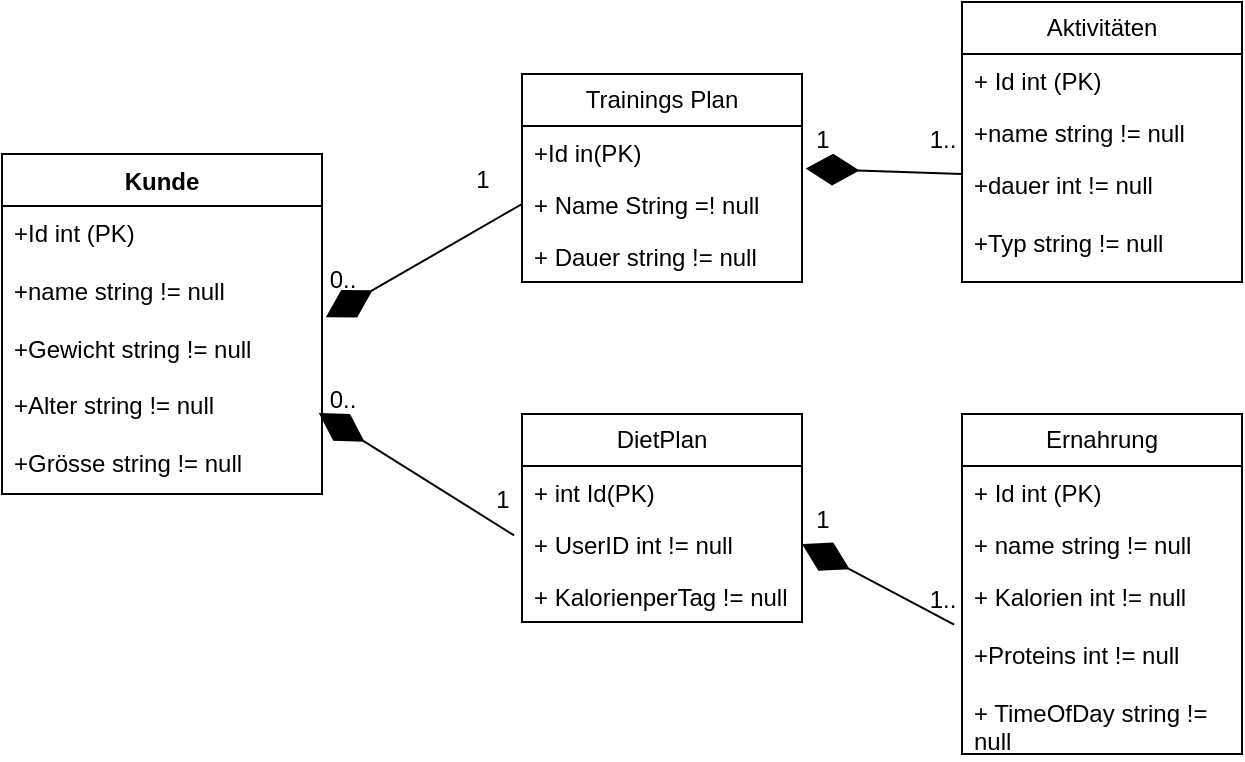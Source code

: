 <mxfile version="24.2.5" type="device">
  <diagram name="Seite-1" id="fxTCoQSqkQ5oMB2m1nn2">
    <mxGraphModel dx="1434" dy="790" grid="1" gridSize="10" guides="1" tooltips="1" connect="1" arrows="1" fold="1" page="1" pageScale="1" pageWidth="827" pageHeight="1169" math="0" shadow="0">
      <root>
        <mxCell id="0" />
        <mxCell id="1" parent="0" />
        <mxCell id="BMQXKfx8EHV-bqScM2LJ-1" value="Trainings Plan" style="swimlane;fontStyle=0;childLayout=stackLayout;horizontal=1;startSize=26;fillColor=none;horizontalStack=0;resizeParent=1;resizeParentMax=0;resizeLast=0;collapsible=1;marginBottom=0;whiteSpace=wrap;html=1;" vertex="1" parent="1">
          <mxGeometry x="530" y="460" width="140" height="104" as="geometry" />
        </mxCell>
        <mxCell id="BMQXKfx8EHV-bqScM2LJ-2" value="+Id in(PK)" style="text;strokeColor=none;fillColor=none;align=left;verticalAlign=top;spacingLeft=4;spacingRight=4;overflow=hidden;rotatable=0;points=[[0,0.5],[1,0.5]];portConstraint=eastwest;whiteSpace=wrap;html=1;" vertex="1" parent="BMQXKfx8EHV-bqScM2LJ-1">
          <mxGeometry y="26" width="140" height="26" as="geometry" />
        </mxCell>
        <mxCell id="BMQXKfx8EHV-bqScM2LJ-3" value="+ Name String =! null" style="text;strokeColor=none;fillColor=none;align=left;verticalAlign=top;spacingLeft=4;spacingRight=4;overflow=hidden;rotatable=0;points=[[0,0.5],[1,0.5]];portConstraint=eastwest;whiteSpace=wrap;html=1;" vertex="1" parent="BMQXKfx8EHV-bqScM2LJ-1">
          <mxGeometry y="52" width="140" height="26" as="geometry" />
        </mxCell>
        <mxCell id="BMQXKfx8EHV-bqScM2LJ-4" value="+ Dauer string != null" style="text;strokeColor=none;fillColor=none;align=left;verticalAlign=top;spacingLeft=4;spacingRight=4;overflow=hidden;rotatable=0;points=[[0,0.5],[1,0.5]];portConstraint=eastwest;whiteSpace=wrap;html=1;" vertex="1" parent="BMQXKfx8EHV-bqScM2LJ-1">
          <mxGeometry y="78" width="140" height="26" as="geometry" />
        </mxCell>
        <mxCell id="BMQXKfx8EHV-bqScM2LJ-5" value="Kunde" style="swimlane;fontStyle=1;align=center;verticalAlign=top;childLayout=stackLayout;horizontal=1;startSize=26;horizontalStack=0;resizeParent=1;resizeParentMax=0;resizeLast=0;collapsible=1;marginBottom=0;whiteSpace=wrap;html=1;" vertex="1" parent="1">
          <mxGeometry x="270" y="500" width="160" height="170" as="geometry">
            <mxRectangle x="323" y="480" width="80" height="30" as="alternateBounds" />
          </mxGeometry>
        </mxCell>
        <mxCell id="BMQXKfx8EHV-bqScM2LJ-6" value="+Id int (PK)&lt;div&gt;&lt;br&gt;&lt;/div&gt;&lt;div&gt;+name string != null&lt;/div&gt;&lt;div&gt;&lt;br&gt;&lt;/div&gt;&lt;div&gt;+Gewicht string != null&lt;/div&gt;&lt;div&gt;&lt;br&gt;&lt;/div&gt;&lt;div&gt;+Alter string != null&lt;/div&gt;&lt;div&gt;&lt;br&gt;&lt;/div&gt;&lt;div&gt;+Grösse string != null&amp;nbsp;&lt;/div&gt;&lt;div&gt;&lt;br&gt;&lt;/div&gt;&lt;div&gt;&lt;br&gt;&lt;/div&gt;" style="text;strokeColor=none;fillColor=none;align=left;verticalAlign=top;spacingLeft=4;spacingRight=4;overflow=hidden;rotatable=0;points=[[0,0.5],[1,0.5]];portConstraint=eastwest;whiteSpace=wrap;html=1;" vertex="1" parent="BMQXKfx8EHV-bqScM2LJ-5">
          <mxGeometry y="26" width="160" height="144" as="geometry" />
        </mxCell>
        <mxCell id="BMQXKfx8EHV-bqScM2LJ-9" value="&lt;div&gt;&lt;br&gt;&lt;/div&gt;&lt;div&gt;&lt;br&gt;&lt;/div&gt;" style="text;strokeColor=none;fillColor=none;align=left;verticalAlign=top;spacingLeft=4;spacingRight=4;overflow=hidden;rotatable=0;points=[[0,0.5],[1,0.5]];portConstraint=eastwest;whiteSpace=wrap;html=1;" vertex="1" parent="1">
          <mxGeometry x="333" y="444" width="140" height="26" as="geometry" />
        </mxCell>
        <mxCell id="BMQXKfx8EHV-bqScM2LJ-11" value="Aktivitäten" style="swimlane;fontStyle=0;childLayout=stackLayout;horizontal=1;startSize=26;fillColor=none;horizontalStack=0;resizeParent=1;resizeParentMax=0;resizeLast=0;collapsible=1;marginBottom=0;whiteSpace=wrap;html=1;" vertex="1" parent="1">
          <mxGeometry x="750" y="424" width="140" height="140" as="geometry" />
        </mxCell>
        <mxCell id="BMQXKfx8EHV-bqScM2LJ-12" value="+ Id int (PK)" style="text;strokeColor=none;fillColor=none;align=left;verticalAlign=top;spacingLeft=4;spacingRight=4;overflow=hidden;rotatable=0;points=[[0,0.5],[1,0.5]];portConstraint=eastwest;whiteSpace=wrap;html=1;" vertex="1" parent="BMQXKfx8EHV-bqScM2LJ-11">
          <mxGeometry y="26" width="140" height="26" as="geometry" />
        </mxCell>
        <mxCell id="BMQXKfx8EHV-bqScM2LJ-13" value="+name string != null" style="text;strokeColor=none;fillColor=none;align=left;verticalAlign=top;spacingLeft=4;spacingRight=4;overflow=hidden;rotatable=0;points=[[0,0.5],[1,0.5]];portConstraint=eastwest;whiteSpace=wrap;html=1;" vertex="1" parent="BMQXKfx8EHV-bqScM2LJ-11">
          <mxGeometry y="52" width="140" height="26" as="geometry" />
        </mxCell>
        <mxCell id="BMQXKfx8EHV-bqScM2LJ-14" value="+dauer int != null&lt;div&gt;&lt;br&gt;&lt;/div&gt;&lt;div&gt;+Typ string != null&lt;/div&gt;" style="text;strokeColor=none;fillColor=none;align=left;verticalAlign=top;spacingLeft=4;spacingRight=4;overflow=hidden;rotatable=0;points=[[0,0.5],[1,0.5]];portConstraint=eastwest;whiteSpace=wrap;html=1;" vertex="1" parent="BMQXKfx8EHV-bqScM2LJ-11">
          <mxGeometry y="78" width="140" height="62" as="geometry" />
        </mxCell>
        <mxCell id="BMQXKfx8EHV-bqScM2LJ-15" value="DietPlan" style="swimlane;fontStyle=0;childLayout=stackLayout;horizontal=1;startSize=26;fillColor=none;horizontalStack=0;resizeParent=1;resizeParentMax=0;resizeLast=0;collapsible=1;marginBottom=0;whiteSpace=wrap;html=1;" vertex="1" parent="1">
          <mxGeometry x="530" y="630" width="140" height="104" as="geometry" />
        </mxCell>
        <mxCell id="BMQXKfx8EHV-bqScM2LJ-16" value="+ int Id(PK)" style="text;strokeColor=none;fillColor=none;align=left;verticalAlign=top;spacingLeft=4;spacingRight=4;overflow=hidden;rotatable=0;points=[[0,0.5],[1,0.5]];portConstraint=eastwest;whiteSpace=wrap;html=1;" vertex="1" parent="BMQXKfx8EHV-bqScM2LJ-15">
          <mxGeometry y="26" width="140" height="26" as="geometry" />
        </mxCell>
        <mxCell id="BMQXKfx8EHV-bqScM2LJ-17" value="+ UserID int != null" style="text;strokeColor=none;fillColor=none;align=left;verticalAlign=top;spacingLeft=4;spacingRight=4;overflow=hidden;rotatable=0;points=[[0,0.5],[1,0.5]];portConstraint=eastwest;whiteSpace=wrap;html=1;" vertex="1" parent="BMQXKfx8EHV-bqScM2LJ-15">
          <mxGeometry y="52" width="140" height="26" as="geometry" />
        </mxCell>
        <mxCell id="BMQXKfx8EHV-bqScM2LJ-18" value="+ KalorienperTag != null" style="text;strokeColor=none;fillColor=none;align=left;verticalAlign=top;spacingLeft=4;spacingRight=4;overflow=hidden;rotatable=0;points=[[0,0.5],[1,0.5]];portConstraint=eastwest;whiteSpace=wrap;html=1;" vertex="1" parent="BMQXKfx8EHV-bqScM2LJ-15">
          <mxGeometry y="78" width="140" height="26" as="geometry" />
        </mxCell>
        <mxCell id="BMQXKfx8EHV-bqScM2LJ-19" value="Ernahrung" style="swimlane;fontStyle=0;childLayout=stackLayout;horizontal=1;startSize=26;fillColor=none;horizontalStack=0;resizeParent=1;resizeParentMax=0;resizeLast=0;collapsible=1;marginBottom=0;whiteSpace=wrap;html=1;" vertex="1" parent="1">
          <mxGeometry x="750" y="630" width="140" height="170" as="geometry" />
        </mxCell>
        <mxCell id="BMQXKfx8EHV-bqScM2LJ-20" value="+ Id int (PK)" style="text;strokeColor=none;fillColor=none;align=left;verticalAlign=top;spacingLeft=4;spacingRight=4;overflow=hidden;rotatable=0;points=[[0,0.5],[1,0.5]];portConstraint=eastwest;whiteSpace=wrap;html=1;" vertex="1" parent="BMQXKfx8EHV-bqScM2LJ-19">
          <mxGeometry y="26" width="140" height="26" as="geometry" />
        </mxCell>
        <mxCell id="BMQXKfx8EHV-bqScM2LJ-21" value="+ name string != null" style="text;strokeColor=none;fillColor=none;align=left;verticalAlign=top;spacingLeft=4;spacingRight=4;overflow=hidden;rotatable=0;points=[[0,0.5],[1,0.5]];portConstraint=eastwest;whiteSpace=wrap;html=1;" vertex="1" parent="BMQXKfx8EHV-bqScM2LJ-19">
          <mxGeometry y="52" width="140" height="26" as="geometry" />
        </mxCell>
        <mxCell id="BMQXKfx8EHV-bqScM2LJ-22" value="+ Kalorien int != null&lt;div&gt;&lt;br&gt;&lt;/div&gt;&lt;div&gt;+Proteins int != null&lt;/div&gt;&lt;div&gt;&lt;br&gt;&lt;/div&gt;&lt;div&gt;+ TimeOfDay string != null&lt;/div&gt;&lt;div&gt;&lt;br&gt;&lt;/div&gt;" style="text;strokeColor=none;fillColor=none;align=left;verticalAlign=top;spacingLeft=4;spacingRight=4;overflow=hidden;rotatable=0;points=[[0,0.5],[1,0.5]];portConstraint=eastwest;whiteSpace=wrap;html=1;" vertex="1" parent="BMQXKfx8EHV-bqScM2LJ-19">
          <mxGeometry y="78" width="140" height="92" as="geometry" />
        </mxCell>
        <mxCell id="BMQXKfx8EHV-bqScM2LJ-24" value="" style="endArrow=diamondThin;endFill=1;endSize=24;html=1;rounded=0;entryX=1.012;entryY=0.386;entryDx=0;entryDy=0;entryPerimeter=0;exitX=0;exitY=0.5;exitDx=0;exitDy=0;" edge="1" parent="1" source="BMQXKfx8EHV-bqScM2LJ-3" target="BMQXKfx8EHV-bqScM2LJ-6">
          <mxGeometry width="160" relative="1" as="geometry">
            <mxPoint x="430" y="590" as="sourcePoint" />
            <mxPoint x="590" y="590" as="targetPoint" />
          </mxGeometry>
        </mxCell>
        <mxCell id="BMQXKfx8EHV-bqScM2LJ-25" value="0.." style="text;html=1;align=center;verticalAlign=middle;resizable=0;points=[];autosize=1;strokeColor=none;fillColor=none;" vertex="1" parent="1">
          <mxGeometry x="420" y="548" width="40" height="30" as="geometry" />
        </mxCell>
        <mxCell id="BMQXKfx8EHV-bqScM2LJ-26" value="1" style="text;html=1;align=center;verticalAlign=middle;resizable=0;points=[];autosize=1;strokeColor=none;fillColor=none;" vertex="1" parent="1">
          <mxGeometry x="495" y="498" width="30" height="30" as="geometry" />
        </mxCell>
        <mxCell id="BMQXKfx8EHV-bqScM2LJ-27" value="" style="endArrow=diamondThin;endFill=1;endSize=24;html=1;rounded=0;entryX=0.99;entryY=0.719;entryDx=0;entryDy=0;entryPerimeter=0;exitX=-0.028;exitY=0.335;exitDx=0;exitDy=0;exitPerimeter=0;" edge="1" parent="1" source="BMQXKfx8EHV-bqScM2LJ-17" target="BMQXKfx8EHV-bqScM2LJ-6">
          <mxGeometry width="160" relative="1" as="geometry">
            <mxPoint x="360" y="700" as="sourcePoint" />
            <mxPoint x="520" y="700" as="targetPoint" />
          </mxGeometry>
        </mxCell>
        <mxCell id="BMQXKfx8EHV-bqScM2LJ-28" value="" style="endArrow=diamondThin;endFill=1;endSize=24;html=1;rounded=0;entryX=1;entryY=0.5;entryDx=0;entryDy=0;exitX=-0.028;exitY=0.297;exitDx=0;exitDy=0;exitPerimeter=0;" edge="1" parent="1" source="BMQXKfx8EHV-bqScM2LJ-22" target="BMQXKfx8EHV-bqScM2LJ-17">
          <mxGeometry width="160" relative="1" as="geometry">
            <mxPoint x="210" y="780" as="sourcePoint" />
            <mxPoint x="370" y="780" as="targetPoint" />
          </mxGeometry>
        </mxCell>
        <mxCell id="BMQXKfx8EHV-bqScM2LJ-29" value="0.." style="text;html=1;align=center;verticalAlign=middle;resizable=0;points=[];autosize=1;strokeColor=none;fillColor=none;" vertex="1" parent="1">
          <mxGeometry x="420" y="608" width="40" height="30" as="geometry" />
        </mxCell>
        <mxCell id="BMQXKfx8EHV-bqScM2LJ-30" value="1" style="text;html=1;align=center;verticalAlign=middle;resizable=0;points=[];autosize=1;strokeColor=none;fillColor=none;" vertex="1" parent="1">
          <mxGeometry x="505" y="658" width="30" height="30" as="geometry" />
        </mxCell>
        <mxCell id="BMQXKfx8EHV-bqScM2LJ-31" value="1" style="text;html=1;align=center;verticalAlign=middle;resizable=0;points=[];autosize=1;strokeColor=none;fillColor=none;" vertex="1" parent="1">
          <mxGeometry x="665" y="668" width="30" height="30" as="geometry" />
        </mxCell>
        <mxCell id="BMQXKfx8EHV-bqScM2LJ-32" value="1.." style="text;html=1;align=center;verticalAlign=middle;resizable=0;points=[];autosize=1;strokeColor=none;fillColor=none;" vertex="1" parent="1">
          <mxGeometry x="720" y="708" width="40" height="30" as="geometry" />
        </mxCell>
        <mxCell id="BMQXKfx8EHV-bqScM2LJ-33" value="" style="endArrow=diamondThin;endFill=1;endSize=24;html=1;rounded=0;entryX=1.013;entryY=0.819;entryDx=0;entryDy=0;entryPerimeter=0;exitX=0;exitY=0.129;exitDx=0;exitDy=0;exitPerimeter=0;" edge="1" parent="1" source="BMQXKfx8EHV-bqScM2LJ-14" target="BMQXKfx8EHV-bqScM2LJ-2">
          <mxGeometry width="160" relative="1" as="geometry">
            <mxPoint x="670" y="540" as="sourcePoint" />
            <mxPoint x="830" y="540" as="targetPoint" />
          </mxGeometry>
        </mxCell>
        <mxCell id="BMQXKfx8EHV-bqScM2LJ-34" value="1" style="text;html=1;align=center;verticalAlign=middle;resizable=0;points=[];autosize=1;strokeColor=none;fillColor=none;" vertex="1" parent="1">
          <mxGeometry x="665" y="478" width="30" height="30" as="geometry" />
        </mxCell>
        <mxCell id="BMQXKfx8EHV-bqScM2LJ-35" value="1.." style="text;html=1;align=center;verticalAlign=middle;resizable=0;points=[];autosize=1;strokeColor=none;fillColor=none;" vertex="1" parent="1">
          <mxGeometry x="720" y="478" width="40" height="30" as="geometry" />
        </mxCell>
      </root>
    </mxGraphModel>
  </diagram>
</mxfile>
